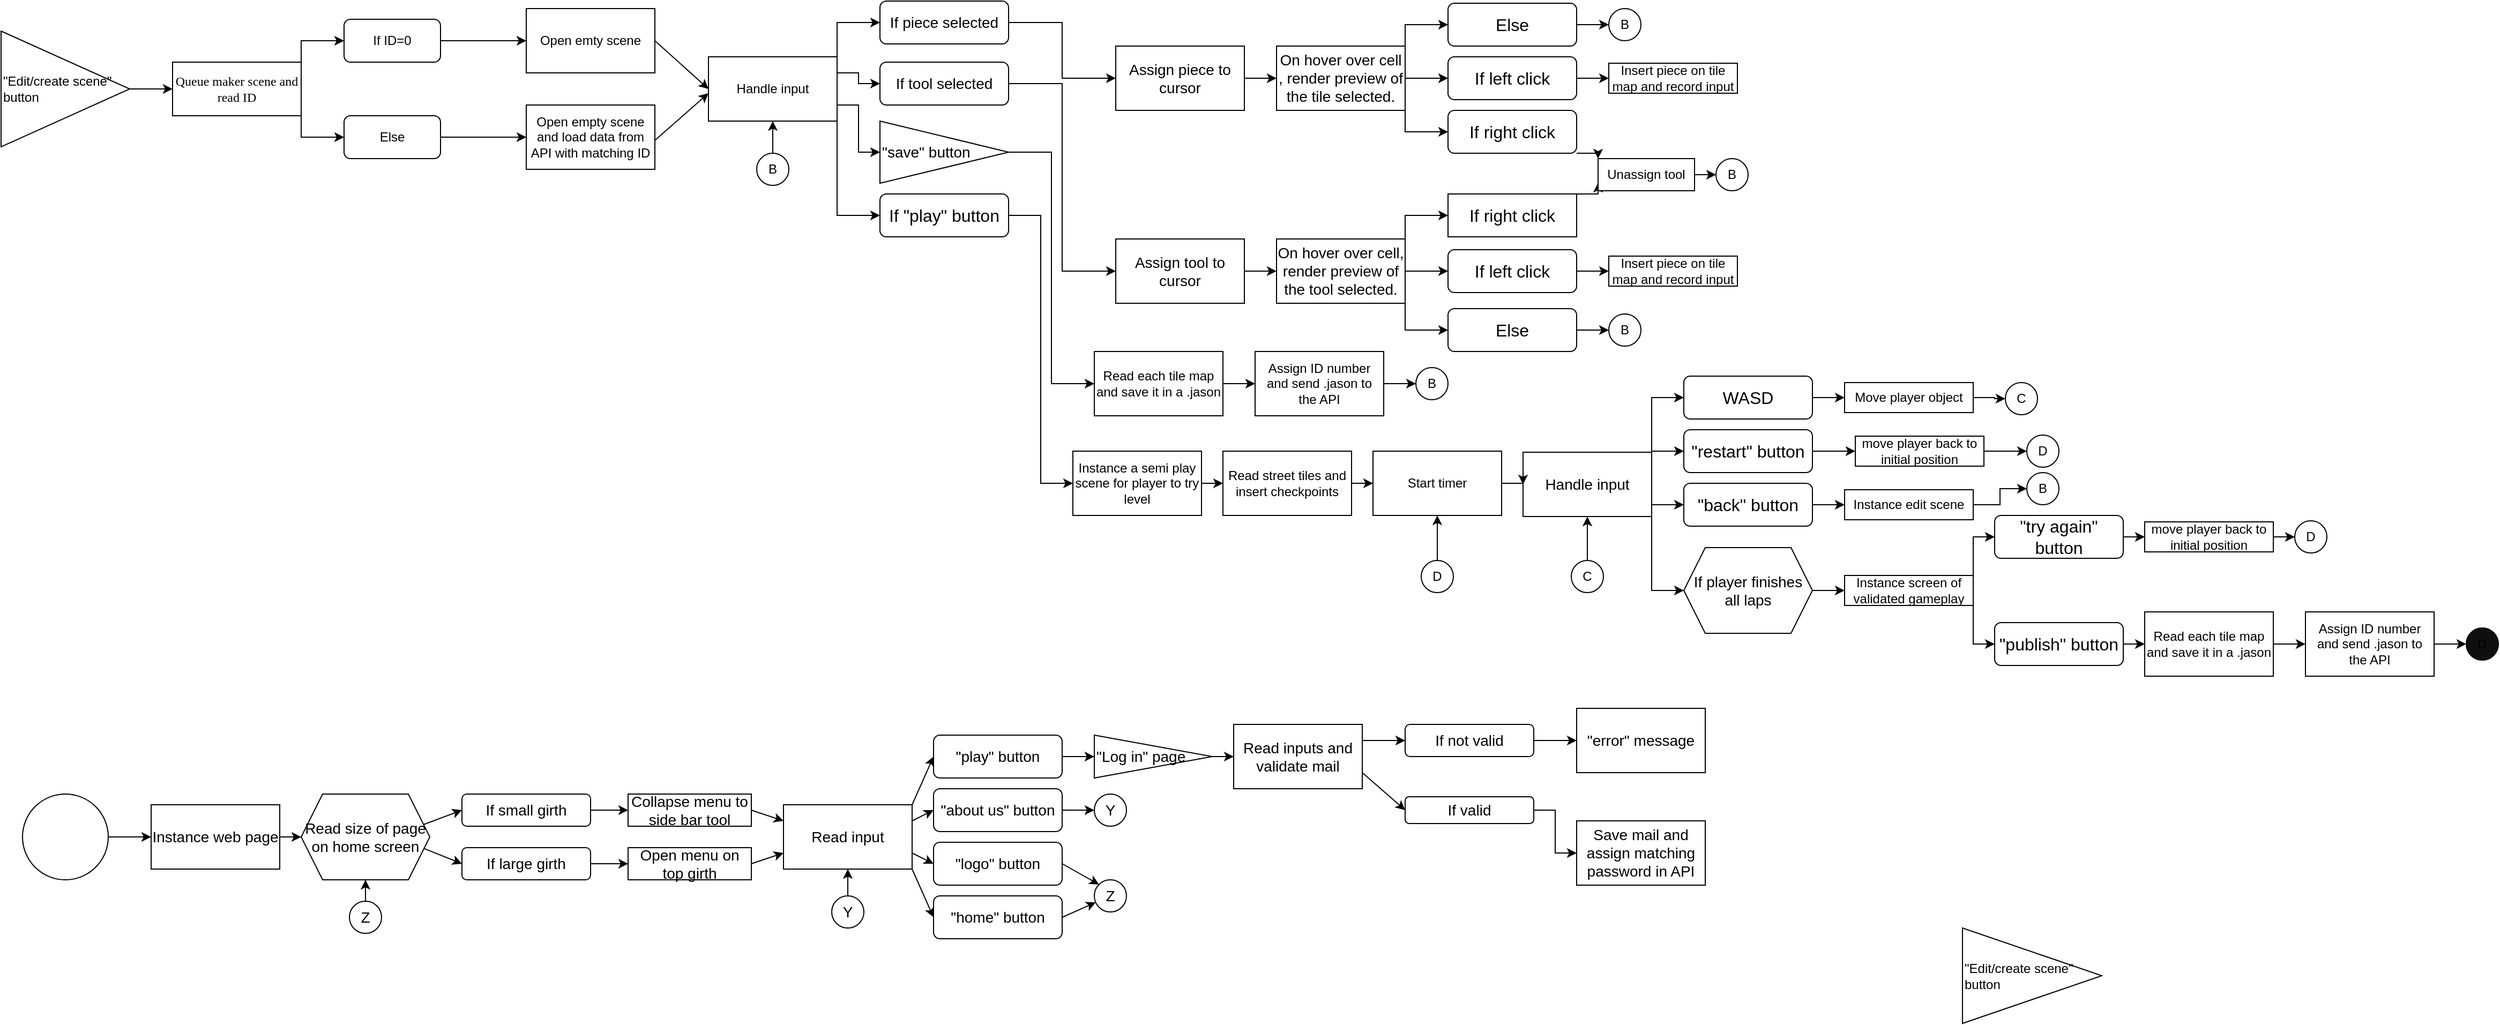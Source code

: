 <mxfile version="20.0.1" type="google"><diagram name="Page-1" id="52a04d89-c75d-2922-d76d-85b35f80e030"><mxGraphModel grid="1" page="1" gridSize="10" guides="1" tooltips="1" connect="1" arrows="1" fold="1" pageScale="4" pageWidth="1100" pageHeight="850" background="none" math="0" shadow="0"><root><mxCell id="0"/><mxCell id="1" parent="0"/><mxCell id="kdFo1VlDpbkCEOKlXvBi-34" style="edgeStyle=orthogonalEdgeStyle;rounded=0;orthogonalLoop=1;jettySize=auto;html=1;exitX=1;exitY=0;exitDx=0;exitDy=0;entryX=0;entryY=0.5;entryDx=0;entryDy=0;fontSize=14;" edge="1" parent="1" source="17472293e6e8944d-30" target="kdFo1VlDpbkCEOKlXvBi-4"><mxGeometry relative="1" as="geometry"/></mxCell><mxCell id="kdFo1VlDpbkCEOKlXvBi-35" style="edgeStyle=orthogonalEdgeStyle;rounded=0;orthogonalLoop=1;jettySize=auto;html=1;exitX=1;exitY=1;exitDx=0;exitDy=0;entryX=0;entryY=0.5;entryDx=0;entryDy=0;fontSize=14;" edge="1" parent="1" source="17472293e6e8944d-30" target="kdFo1VlDpbkCEOKlXvBi-5"><mxGeometry relative="1" as="geometry"/></mxCell><mxCell id="17472293e6e8944d-30" value="Queue maker scene and read ID" style="whiteSpace=wrap;html=1;rounded=0;shadow=0;comic=0;labelBackgroundColor=none;strokeWidth=1;fontFamily=Verdana;fontSize=12;align=center;" vertex="1" parent="1"><mxGeometry x="170" y="57" width="120" height="50" as="geometry"/></mxCell><mxCell id="kdFo1VlDpbkCEOKlXvBi-2" value="" style="edgeStyle=orthogonalEdgeStyle;rounded=0;orthogonalLoop=1;jettySize=auto;html=1;" edge="1" parent="1" source="kdFo1VlDpbkCEOKlXvBi-1" target="17472293e6e8944d-30"><mxGeometry relative="1" as="geometry"/></mxCell><mxCell id="kdFo1VlDpbkCEOKlXvBi-1" value="&quot;Edit/create scene&quot;&lt;br&gt;button" style="triangle;whiteSpace=wrap;html=1;align=left;" vertex="1" parent="1"><mxGeometry x="10" y="28" width="120" height="108" as="geometry"/></mxCell><mxCell id="kdFo1VlDpbkCEOKlXvBi-8" value="" style="edgeStyle=orthogonalEdgeStyle;rounded=0;orthogonalLoop=1;jettySize=auto;html=1;" edge="1" parent="1" source="kdFo1VlDpbkCEOKlXvBi-4" target="kdFo1VlDpbkCEOKlXvBi-6"><mxGeometry relative="1" as="geometry"/></mxCell><mxCell id="kdFo1VlDpbkCEOKlXvBi-4" value="If ID=0" style="rounded=1;whiteSpace=wrap;html=1;" vertex="1" parent="1"><mxGeometry x="330" y="17" width="90" height="40" as="geometry"/></mxCell><mxCell id="kdFo1VlDpbkCEOKlXvBi-9" value="" style="edgeStyle=orthogonalEdgeStyle;rounded=0;orthogonalLoop=1;jettySize=auto;html=1;" edge="1" parent="1" source="kdFo1VlDpbkCEOKlXvBi-5" target="kdFo1VlDpbkCEOKlXvBi-7"><mxGeometry relative="1" as="geometry"/></mxCell><mxCell id="kdFo1VlDpbkCEOKlXvBi-5" value="Else" style="rounded=1;whiteSpace=wrap;html=1;" vertex="1" parent="1"><mxGeometry x="330" y="107" width="90" height="40" as="geometry"/></mxCell><mxCell id="kdFo1VlDpbkCEOKlXvBi-6" value="Open emty scene" style="rounded=0;whiteSpace=wrap;html=1;" vertex="1" parent="1"><mxGeometry x="500" y="7" width="120" height="60" as="geometry"/></mxCell><mxCell id="kdFo1VlDpbkCEOKlXvBi-7" value="Open empty scene and load data from API with matching ID" style="rounded=0;whiteSpace=wrap;html=1;" vertex="1" parent="1"><mxGeometry x="500" y="97" width="120" height="60" as="geometry"/></mxCell><mxCell id="kdFo1VlDpbkCEOKlXvBi-19" style="edgeStyle=orthogonalEdgeStyle;rounded=0;orthogonalLoop=1;jettySize=auto;html=1;exitX=1;exitY=0;exitDx=0;exitDy=0;entryX=0;entryY=0.5;entryDx=0;entryDy=0;fontSize=14;" edge="1" parent="1" source="kdFo1VlDpbkCEOKlXvBi-10" target="kdFo1VlDpbkCEOKlXvBi-13"><mxGeometry relative="1" as="geometry"/></mxCell><mxCell id="kdFo1VlDpbkCEOKlXvBi-20" style="edgeStyle=orthogonalEdgeStyle;rounded=0;orthogonalLoop=1;jettySize=auto;html=1;exitX=1;exitY=0.25;exitDx=0;exitDy=0;entryX=0;entryY=0.5;entryDx=0;entryDy=0;fontSize=14;" edge="1" parent="1" source="kdFo1VlDpbkCEOKlXvBi-10" target="kdFo1VlDpbkCEOKlXvBi-14"><mxGeometry relative="1" as="geometry"/></mxCell><mxCell id="kdFo1VlDpbkCEOKlXvBi-21" style="edgeStyle=orthogonalEdgeStyle;rounded=0;orthogonalLoop=1;jettySize=auto;html=1;exitX=1;exitY=1;exitDx=0;exitDy=0;entryX=0;entryY=0.5;entryDx=0;entryDy=0;fontSize=14;" edge="1" parent="1" source="kdFo1VlDpbkCEOKlXvBi-10" target="kdFo1VlDpbkCEOKlXvBi-16"><mxGeometry relative="1" as="geometry"/></mxCell><mxCell id="YXP8qSoZxjC0Ky-sKy4H-79" style="edgeStyle=orthogonalEdgeStyle;rounded=0;orthogonalLoop=1;jettySize=auto;html=1;exitX=1;exitY=0.75;exitDx=0;exitDy=0;entryX=0;entryY=0.5;entryDx=0;entryDy=0;fontSize=14;" edge="1" parent="1" source="kdFo1VlDpbkCEOKlXvBi-10" target="YXP8qSoZxjC0Ky-sKy4H-78"><mxGeometry relative="1" as="geometry"/></mxCell><mxCell id="kdFo1VlDpbkCEOKlXvBi-10" value="Handle input" style="rounded=0;whiteSpace=wrap;html=1;" vertex="1" parent="1"><mxGeometry x="670" y="52" width="120" height="60" as="geometry"/></mxCell><mxCell id="kdFo1VlDpbkCEOKlXvBi-11" value="" style="endArrow=classic;html=1;rounded=0;" edge="1" parent="1"><mxGeometry width="50" height="50" relative="1" as="geometry"><mxPoint x="620" y="130" as="sourcePoint"/><mxPoint x="670" y="86" as="targetPoint"/><Array as="points"/></mxGeometry></mxCell><mxCell id="kdFo1VlDpbkCEOKlXvBi-12" value="" style="endArrow=classic;html=1;rounded=0;entryX=0;entryY=0.5;entryDx=0;entryDy=0;exitX=1;exitY=0.5;exitDx=0;exitDy=0;" edge="1" parent="1" source="kdFo1VlDpbkCEOKlXvBi-6" target="kdFo1VlDpbkCEOKlXvBi-10"><mxGeometry width="50" height="50" relative="1" as="geometry"><mxPoint x="660" y="190" as="sourcePoint"/><mxPoint x="720" y="230" as="targetPoint"/><Array as="points"/></mxGeometry></mxCell><mxCell id="kdFo1VlDpbkCEOKlXvBi-33" style="edgeStyle=orthogonalEdgeStyle;rounded=0;orthogonalLoop=1;jettySize=auto;html=1;exitX=1;exitY=0.5;exitDx=0;exitDy=0;entryX=0;entryY=0.5;entryDx=0;entryDy=0;fontSize=14;" edge="1" parent="1" source="kdFo1VlDpbkCEOKlXvBi-13" target="kdFo1VlDpbkCEOKlXvBi-23"><mxGeometry relative="1" as="geometry"/></mxCell><mxCell id="kdFo1VlDpbkCEOKlXvBi-13" value="&lt;font style=&quot;font-size: 14px;&quot;&gt;If piece selected&lt;/font&gt;" style="rounded=1;whiteSpace=wrap;html=1;" vertex="1" parent="1"><mxGeometry x="830" width="120" height="40" as="geometry"/></mxCell><mxCell id="kdFo1VlDpbkCEOKlXvBi-49" style="edgeStyle=orthogonalEdgeStyle;rounded=0;orthogonalLoop=1;jettySize=auto;html=1;exitX=1;exitY=0.5;exitDx=0;exitDy=0;entryX=0;entryY=0.5;entryDx=0;entryDy=0;fontSize=14;" edge="1" parent="1" source="kdFo1VlDpbkCEOKlXvBi-14" target="kdFo1VlDpbkCEOKlXvBi-40"><mxGeometry relative="1" as="geometry"/></mxCell><mxCell id="kdFo1VlDpbkCEOKlXvBi-14" value="&lt;font style=&quot;font-size: 14px;&quot;&gt;If tool selected&lt;/font&gt;" style="rounded=1;whiteSpace=wrap;html=1;" vertex="1" parent="1"><mxGeometry x="830" y="57" width="120" height="40" as="geometry"/></mxCell><mxCell id="YXP8qSoZxjC0Ky-sKy4H-23" style="edgeStyle=orthogonalEdgeStyle;rounded=0;orthogonalLoop=1;jettySize=auto;html=1;exitX=1;exitY=0.5;exitDx=0;exitDy=0;entryX=0;entryY=0.5;entryDx=0;entryDy=0;" edge="1" parent="1" source="YXP8qSoZxjC0Ky-sKy4H-78" target="YXP8qSoZxjC0Ky-sKy4H-18"><mxGeometry relative="1" as="geometry"><mxPoint x="950" y="137" as="sourcePoint"/></mxGeometry></mxCell><mxCell id="YXP8qSoZxjC0Ky-sKy4H-26" style="edgeStyle=orthogonalEdgeStyle;rounded=0;orthogonalLoop=1;jettySize=auto;html=1;exitX=1;exitY=0.5;exitDx=0;exitDy=0;entryX=0;entryY=0.5;entryDx=0;entryDy=0;" edge="1" parent="1" source="kdFo1VlDpbkCEOKlXvBi-16" target="YXP8qSoZxjC0Ky-sKy4H-24"><mxGeometry relative="1" as="geometry"/></mxCell><mxCell id="kdFo1VlDpbkCEOKlXvBi-16" value="&lt;font size=&quot;3&quot;&gt;If &quot;play&quot; button&lt;/font&gt;" style="rounded=1;whiteSpace=wrap;html=1;" vertex="1" parent="1"><mxGeometry x="830" y="180" width="120" height="40" as="geometry"/></mxCell><mxCell id="kdFo1VlDpbkCEOKlXvBi-25" value="" style="edgeStyle=orthogonalEdgeStyle;rounded=0;orthogonalLoop=1;jettySize=auto;html=1;fontSize=14;" edge="1" parent="1" source="kdFo1VlDpbkCEOKlXvBi-23" target="kdFo1VlDpbkCEOKlXvBi-24"><mxGeometry relative="1" as="geometry"/></mxCell><mxCell id="kdFo1VlDpbkCEOKlXvBi-23" value="Assign piece to cursor" style="rounded=0;whiteSpace=wrap;html=1;fontSize=14;" vertex="1" parent="1"><mxGeometry x="1050" y="42" width="120" height="60" as="geometry"/></mxCell><mxCell id="kdFo1VlDpbkCEOKlXvBi-39" style="edgeStyle=orthogonalEdgeStyle;rounded=0;orthogonalLoop=1;jettySize=auto;html=1;exitX=1;exitY=0.5;exitDx=0;exitDy=0;entryX=0;entryY=0.5;entryDx=0;entryDy=0;fontSize=14;" edge="1" parent="1" source="kdFo1VlDpbkCEOKlXvBi-24" target="kdFo1VlDpbkCEOKlXvBi-27"><mxGeometry relative="1" as="geometry"/></mxCell><mxCell id="YXP8qSoZxjC0Ky-sKy4H-1" style="edgeStyle=orthogonalEdgeStyle;rounded=0;orthogonalLoop=1;jettySize=auto;html=1;exitX=1;exitY=1;exitDx=0;exitDy=0;entryX=0;entryY=0.5;entryDx=0;entryDy=0;" edge="1" parent="1" source="kdFo1VlDpbkCEOKlXvBi-24" target="kdFo1VlDpbkCEOKlXvBi-28"><mxGeometry relative="1" as="geometry"/></mxCell><mxCell id="YXP8qSoZxjC0Ky-sKy4H-2" style="edgeStyle=orthogonalEdgeStyle;rounded=0;orthogonalLoop=1;jettySize=auto;html=1;exitX=1;exitY=0;exitDx=0;exitDy=0;entryX=0;entryY=0.5;entryDx=0;entryDy=0;" edge="1" parent="1" source="kdFo1VlDpbkCEOKlXvBi-24" target="kdFo1VlDpbkCEOKlXvBi-32"><mxGeometry relative="1" as="geometry"/></mxCell><mxCell id="kdFo1VlDpbkCEOKlXvBi-24" value="On hover over cell , render preview of the tile selected." style="whiteSpace=wrap;html=1;fontSize=14;rounded=0;" vertex="1" parent="1"><mxGeometry x="1200" y="42" width="120" height="60" as="geometry"/></mxCell><mxCell id="YXP8qSoZxjC0Ky-sKy4H-13" style="edgeStyle=orthogonalEdgeStyle;rounded=0;orthogonalLoop=1;jettySize=auto;html=1;exitX=1;exitY=0.5;exitDx=0;exitDy=0;entryX=0;entryY=0.5;entryDx=0;entryDy=0;" edge="1" parent="1" source="kdFo1VlDpbkCEOKlXvBi-27" target="YXP8qSoZxjC0Ky-sKy4H-10"><mxGeometry relative="1" as="geometry"/></mxCell><mxCell id="kdFo1VlDpbkCEOKlXvBi-27" value="&lt;font size=&quot;3&quot;&gt;If left click&lt;/font&gt;" style="rounded=1;whiteSpace=wrap;html=1;" vertex="1" parent="1"><mxGeometry x="1360" y="52" width="120" height="40" as="geometry"/></mxCell><mxCell id="YXP8qSoZxjC0Ky-sKy4H-4" style="edgeStyle=orthogonalEdgeStyle;rounded=0;orthogonalLoop=1;jettySize=auto;html=1;exitX=1;exitY=1;exitDx=0;exitDy=0;entryX=0;entryY=0;entryDx=0;entryDy=0;" edge="1" parent="1" source="kdFo1VlDpbkCEOKlXvBi-28" target="YXP8qSoZxjC0Ky-sKy4H-3"><mxGeometry relative="1" as="geometry"/></mxCell><mxCell id="kdFo1VlDpbkCEOKlXvBi-28" value="&lt;font size=&quot;3&quot;&gt;If right click&lt;/font&gt;" style="rounded=1;whiteSpace=wrap;html=1;" vertex="1" parent="1"><mxGeometry x="1360" y="102" width="120" height="40" as="geometry"/></mxCell><mxCell id="YXP8qSoZxjC0Ky-sKy4H-16" style="edgeStyle=orthogonalEdgeStyle;rounded=0;orthogonalLoop=1;jettySize=auto;html=1;exitX=1;exitY=0.5;exitDx=0;exitDy=0;entryX=0;entryY=0.5;entryDx=0;entryDy=0;" edge="1" parent="1" source="kdFo1VlDpbkCEOKlXvBi-32" target="YXP8qSoZxjC0Ky-sKy4H-14"><mxGeometry relative="1" as="geometry"/></mxCell><mxCell id="kdFo1VlDpbkCEOKlXvBi-32" value="&lt;font size=&quot;3&quot;&gt;Else&lt;/font&gt;" style="rounded=1;whiteSpace=wrap;html=1;" vertex="1" parent="1"><mxGeometry x="1360" y="2" width="120" height="40" as="geometry"/></mxCell><mxCell id="kdFo1VlDpbkCEOKlXvBi-42" value="" style="edgeStyle=orthogonalEdgeStyle;rounded=0;orthogonalLoop=1;jettySize=auto;html=1;fontSize=14;" edge="1" parent="1" source="kdFo1VlDpbkCEOKlXvBi-40" target="kdFo1VlDpbkCEOKlXvBi-41"><mxGeometry relative="1" as="geometry"/></mxCell><mxCell id="kdFo1VlDpbkCEOKlXvBi-40" value="Assign tool to cursor" style="rounded=0;whiteSpace=wrap;html=1;fontSize=14;" vertex="1" parent="1"><mxGeometry x="1050" y="222" width="120" height="60" as="geometry"/></mxCell><mxCell id="kdFo1VlDpbkCEOKlXvBi-46" style="edgeStyle=orthogonalEdgeStyle;rounded=0;orthogonalLoop=1;jettySize=auto;html=1;exitX=1;exitY=0;exitDx=0;exitDy=0;entryX=0;entryY=0.5;entryDx=0;entryDy=0;fontSize=14;" edge="1" parent="1" source="kdFo1VlDpbkCEOKlXvBi-41" target="kdFo1VlDpbkCEOKlXvBi-44"><mxGeometry relative="1" as="geometry"/></mxCell><mxCell id="kdFo1VlDpbkCEOKlXvBi-47" style="edgeStyle=orthogonalEdgeStyle;rounded=0;orthogonalLoop=1;jettySize=auto;html=1;exitX=1;exitY=0.5;exitDx=0;exitDy=0;entryX=0;entryY=0.5;entryDx=0;entryDy=0;fontSize=14;" edge="1" parent="1" source="kdFo1VlDpbkCEOKlXvBi-41" target="kdFo1VlDpbkCEOKlXvBi-43"><mxGeometry relative="1" as="geometry"/></mxCell><mxCell id="kdFo1VlDpbkCEOKlXvBi-48" style="edgeStyle=orthogonalEdgeStyle;rounded=0;orthogonalLoop=1;jettySize=auto;html=1;exitX=1;exitY=1;exitDx=0;exitDy=0;entryX=0;entryY=0.5;entryDx=0;entryDy=0;fontSize=14;" edge="1" parent="1" source="kdFo1VlDpbkCEOKlXvBi-41" target="kdFo1VlDpbkCEOKlXvBi-45"><mxGeometry relative="1" as="geometry"/></mxCell><mxCell id="kdFo1VlDpbkCEOKlXvBi-41" value="&lt;div style=&quot;&quot;&gt;&lt;span style=&quot;background-color: initial;&quot;&gt;On hover over cell, render preview of the tool selected.&lt;/span&gt;&lt;/div&gt;" style="whiteSpace=wrap;html=1;fontSize=14;rounded=0;align=center;" vertex="1" parent="1"><mxGeometry x="1200" y="222" width="120" height="60" as="geometry"/></mxCell><mxCell id="YXP8qSoZxjC0Ky-sKy4H-12" style="edgeStyle=orthogonalEdgeStyle;rounded=0;orthogonalLoop=1;jettySize=auto;html=1;exitX=1;exitY=0.5;exitDx=0;exitDy=0;entryX=0;entryY=0.5;entryDx=0;entryDy=0;" edge="1" parent="1" source="kdFo1VlDpbkCEOKlXvBi-43" target="YXP8qSoZxjC0Ky-sKy4H-11"><mxGeometry relative="1" as="geometry"/></mxCell><mxCell id="kdFo1VlDpbkCEOKlXvBi-43" value="&lt;font size=&quot;3&quot;&gt;If left click&lt;/font&gt;" style="rounded=1;whiteSpace=wrap;html=1;" vertex="1" parent="1"><mxGeometry x="1360" y="232" width="120" height="40" as="geometry"/></mxCell><mxCell id="YXP8qSoZxjC0Ky-sKy4H-5" style="edgeStyle=orthogonalEdgeStyle;rounded=0;orthogonalLoop=1;jettySize=auto;html=1;exitX=1;exitY=0;exitDx=0;exitDy=0;entryX=0;entryY=0.75;entryDx=0;entryDy=0;" edge="1" parent="1" source="kdFo1VlDpbkCEOKlXvBi-44" target="YXP8qSoZxjC0Ky-sKy4H-3"><mxGeometry relative="1" as="geometry"/></mxCell><mxCell id="kdFo1VlDpbkCEOKlXvBi-44" value="&lt;font size=&quot;3&quot;&gt;If right click&lt;/font&gt;" style="rounded=1;whiteSpace=wrap;html=1;arcSize=0;" vertex="1" parent="1"><mxGeometry x="1360" y="180" width="120" height="40" as="geometry"/></mxCell><mxCell id="YXP8qSoZxjC0Ky-sKy4H-17" style="edgeStyle=orthogonalEdgeStyle;rounded=0;orthogonalLoop=1;jettySize=auto;html=1;exitX=1;exitY=0.5;exitDx=0;exitDy=0;entryX=0;entryY=0.5;entryDx=0;entryDy=0;" edge="1" parent="1" source="kdFo1VlDpbkCEOKlXvBi-45" target="YXP8qSoZxjC0Ky-sKy4H-15"><mxGeometry relative="1" as="geometry"/></mxCell><mxCell id="kdFo1VlDpbkCEOKlXvBi-45" value="&lt;font size=&quot;3&quot;&gt;Else&lt;/font&gt;" style="rounded=1;whiteSpace=wrap;html=1;" vertex="1" parent="1"><mxGeometry x="1360" y="287" width="120" height="40" as="geometry"/></mxCell><mxCell id="YXP8qSoZxjC0Ky-sKy4H-9" style="edgeStyle=orthogonalEdgeStyle;rounded=0;orthogonalLoop=1;jettySize=auto;html=1;exitX=1;exitY=0.5;exitDx=0;exitDy=0;entryX=0;entryY=0.5;entryDx=0;entryDy=0;" edge="1" parent="1" source="YXP8qSoZxjC0Ky-sKy4H-3" target="YXP8qSoZxjC0Ky-sKy4H-8"><mxGeometry relative="1" as="geometry"/></mxCell><mxCell id="YXP8qSoZxjC0Ky-sKy4H-3" value="Unassign tool" style="rounded=0;whiteSpace=wrap;html=1;" vertex="1" parent="1"><mxGeometry x="1500" y="147" width="90" height="30" as="geometry"/></mxCell><mxCell id="YXP8qSoZxjC0Ky-sKy4H-7" style="edgeStyle=orthogonalEdgeStyle;rounded=0;orthogonalLoop=1;jettySize=auto;html=1;exitX=0.5;exitY=0;exitDx=0;exitDy=0;entryX=0.5;entryY=1;entryDx=0;entryDy=0;" edge="1" parent="1" source="YXP8qSoZxjC0Ky-sKy4H-6" target="kdFo1VlDpbkCEOKlXvBi-10"><mxGeometry relative="1" as="geometry"/></mxCell><mxCell id="YXP8qSoZxjC0Ky-sKy4H-6" value="B" style="ellipse;whiteSpace=wrap;html=1;aspect=fixed;" vertex="1" parent="1"><mxGeometry x="715" y="142" width="30" height="30" as="geometry"/></mxCell><mxCell id="YXP8qSoZxjC0Ky-sKy4H-8" value="B" style="ellipse;whiteSpace=wrap;html=1;aspect=fixed;" vertex="1" parent="1"><mxGeometry x="1610" y="147" width="30" height="30" as="geometry"/></mxCell><mxCell id="YXP8qSoZxjC0Ky-sKy4H-10" value="Insert piece on tile map and record input" style="rounded=0;whiteSpace=wrap;html=1;" vertex="1" parent="1"><mxGeometry x="1510" y="58" width="120" height="28" as="geometry"/></mxCell><mxCell id="YXP8qSoZxjC0Ky-sKy4H-11" value="Insert piece on tile map and record input" style="rounded=0;whiteSpace=wrap;html=1;" vertex="1" parent="1"><mxGeometry x="1510" y="238" width="120" height="28" as="geometry"/></mxCell><mxCell id="YXP8qSoZxjC0Ky-sKy4H-14" value="B" style="ellipse;whiteSpace=wrap;html=1;aspect=fixed;" vertex="1" parent="1"><mxGeometry x="1510" y="7" width="30" height="30" as="geometry"/></mxCell><mxCell id="YXP8qSoZxjC0Ky-sKy4H-15" value="B" style="ellipse;whiteSpace=wrap;html=1;aspect=fixed;" vertex="1" parent="1"><mxGeometry x="1510" y="292" width="30" height="30" as="geometry"/></mxCell><mxCell id="YXP8qSoZxjC0Ky-sKy4H-20" value="" style="edgeStyle=orthogonalEdgeStyle;rounded=0;orthogonalLoop=1;jettySize=auto;html=1;" edge="1" parent="1" source="YXP8qSoZxjC0Ky-sKy4H-18" target="YXP8qSoZxjC0Ky-sKy4H-19"><mxGeometry relative="1" as="geometry"/></mxCell><mxCell id="YXP8qSoZxjC0Ky-sKy4H-18" value="Read each tile map and save it in a .jason" style="rounded=0;whiteSpace=wrap;html=1;" vertex="1" parent="1"><mxGeometry x="1030" y="327" width="120" height="60" as="geometry"/></mxCell><mxCell id="YXP8qSoZxjC0Ky-sKy4H-22" value="" style="edgeStyle=orthogonalEdgeStyle;rounded=0;orthogonalLoop=1;jettySize=auto;html=1;" edge="1" parent="1" source="YXP8qSoZxjC0Ky-sKy4H-19" target="YXP8qSoZxjC0Ky-sKy4H-21"><mxGeometry relative="1" as="geometry"/></mxCell><mxCell id="YXP8qSoZxjC0Ky-sKy4H-19" value="Assign ID number and send .jason to the API" style="whiteSpace=wrap;html=1;rounded=0;" vertex="1" parent="1"><mxGeometry x="1180" y="327" width="120" height="60" as="geometry"/></mxCell><mxCell id="YXP8qSoZxjC0Ky-sKy4H-21" value="B" style="ellipse;whiteSpace=wrap;html=1;aspect=fixed;" vertex="1" parent="1"><mxGeometry x="1330" y="342" width="30" height="30" as="geometry"/></mxCell><mxCell id="YXP8qSoZxjC0Ky-sKy4H-46" value="" style="edgeStyle=orthogonalEdgeStyle;rounded=0;orthogonalLoop=1;jettySize=auto;html=1;fontSize=14;" edge="1" parent="1" source="YXP8qSoZxjC0Ky-sKy4H-24" target="YXP8qSoZxjC0Ky-sKy4H-45"><mxGeometry relative="1" as="geometry"/></mxCell><mxCell id="YXP8qSoZxjC0Ky-sKy4H-24" value="Instance a semi play scene for player to try level" style="rounded=0;whiteSpace=wrap;html=1;" vertex="1" parent="1"><mxGeometry x="1010" y="420" width="120" height="60" as="geometry"/></mxCell><mxCell id="YXP8qSoZxjC0Ky-sKy4H-55" style="edgeStyle=orthogonalEdgeStyle;rounded=0;orthogonalLoop=1;jettySize=auto;html=1;exitX=1;exitY=1;exitDx=0;exitDy=0;entryX=0;entryY=0.5;entryDx=0;entryDy=0;fontSize=14;" edge="1" parent="1" source="YXP8qSoZxjC0Ky-sKy4H-27" target="YXP8qSoZxjC0Ky-sKy4H-54"><mxGeometry relative="1" as="geometry"/></mxCell><mxCell id="YXP8qSoZxjC0Ky-sKy4H-57" style="edgeStyle=orthogonalEdgeStyle;rounded=0;orthogonalLoop=1;jettySize=auto;html=1;exitX=1;exitY=0.75;exitDx=0;exitDy=0;entryX=0;entryY=0.5;entryDx=0;entryDy=0;fontSize=14;" edge="1" parent="1" source="YXP8qSoZxjC0Ky-sKy4H-27" target="YXP8qSoZxjC0Ky-sKy4H-32"><mxGeometry relative="1" as="geometry"><Array as="points"><mxPoint x="1550" y="470"/></Array></mxGeometry></mxCell><mxCell id="YXP8qSoZxjC0Ky-sKy4H-58" style="edgeStyle=orthogonalEdgeStyle;rounded=0;orthogonalLoop=1;jettySize=auto;html=1;exitX=1;exitY=0;exitDx=0;exitDy=0;entryX=0;entryY=0.5;entryDx=0;entryDy=0;fontSize=14;" edge="1" parent="1" source="YXP8qSoZxjC0Ky-sKy4H-27" target="YXP8qSoZxjC0Ky-sKy4H-30"><mxGeometry relative="1" as="geometry"/></mxCell><mxCell id="YXP8qSoZxjC0Ky-sKy4H-59" style="edgeStyle=orthogonalEdgeStyle;rounded=0;orthogonalLoop=1;jettySize=auto;html=1;exitX=1;exitY=0.25;exitDx=0;exitDy=0;entryX=0;entryY=0.5;entryDx=0;entryDy=0;fontSize=14;" edge="1" parent="1" source="YXP8qSoZxjC0Ky-sKy4H-27" target="YXP8qSoZxjC0Ky-sKy4H-31"><mxGeometry relative="1" as="geometry"><Array as="points"><mxPoint x="1550" y="420"/></Array></mxGeometry></mxCell><mxCell id="YXP8qSoZxjC0Ky-sKy4H-27" value="&lt;font style=&quot;font-size: 14px;&quot;&gt;Handle input&lt;/font&gt;" style="whiteSpace=wrap;html=1;rounded=0;" vertex="1" parent="1"><mxGeometry x="1430" y="421" width="120" height="60" as="geometry"/></mxCell><mxCell id="YXP8qSoZxjC0Ky-sKy4H-41" value="" style="edgeStyle=orthogonalEdgeStyle;rounded=0;orthogonalLoop=1;jettySize=auto;html=1;fontSize=14;" edge="1" parent="1" source="YXP8qSoZxjC0Ky-sKy4H-30" target="YXP8qSoZxjC0Ky-sKy4H-35"><mxGeometry relative="1" as="geometry"/></mxCell><mxCell id="YXP8qSoZxjC0Ky-sKy4H-30" value="&lt;font size=&quot;3&quot;&gt;WASD&lt;/font&gt;" style="rounded=1;whiteSpace=wrap;html=1;" vertex="1" parent="1"><mxGeometry x="1580" y="350" width="120" height="40" as="geometry"/></mxCell><mxCell id="YXP8qSoZxjC0Ky-sKy4H-82" style="edgeStyle=orthogonalEdgeStyle;rounded=0;orthogonalLoop=1;jettySize=auto;html=1;exitX=1;exitY=0.5;exitDx=0;exitDy=0;entryX=0;entryY=0.5;entryDx=0;entryDy=0;fontSize=14;" edge="1" parent="1" source="YXP8qSoZxjC0Ky-sKy4H-31" target="YXP8qSoZxjC0Ky-sKy4H-80"><mxGeometry relative="1" as="geometry"/></mxCell><mxCell id="YXP8qSoZxjC0Ky-sKy4H-31" value="&lt;font size=&quot;3&quot;&gt;&quot;restart&quot; button&lt;/font&gt;" style="rounded=1;whiteSpace=wrap;html=1;" vertex="1" parent="1"><mxGeometry x="1580" y="400" width="120" height="40" as="geometry"/></mxCell><mxCell id="YXP8qSoZxjC0Ky-sKy4H-92" value="" style="edgeStyle=orthogonalEdgeStyle;rounded=0;orthogonalLoop=1;jettySize=auto;html=1;fontSize=14;" edge="1" parent="1" source="YXP8qSoZxjC0Ky-sKy4H-32" target="YXP8qSoZxjC0Ky-sKy4H-91"><mxGeometry relative="1" as="geometry"/></mxCell><mxCell id="YXP8qSoZxjC0Ky-sKy4H-32" value="&lt;font size=&quot;3&quot;&gt;&quot;back&quot; button&lt;/font&gt;" style="rounded=1;whiteSpace=wrap;html=1;" vertex="1" parent="1"><mxGeometry x="1580" y="450" width="120" height="40" as="geometry"/></mxCell><mxCell id="YXP8qSoZxjC0Ky-sKy4H-40" value="" style="edgeStyle=orthogonalEdgeStyle;rounded=0;orthogonalLoop=1;jettySize=auto;html=1;fontSize=14;" edge="1" parent="1" source="YXP8qSoZxjC0Ky-sKy4H-35" target="YXP8qSoZxjC0Ky-sKy4H-37"><mxGeometry relative="1" as="geometry"/></mxCell><mxCell id="YXP8qSoZxjC0Ky-sKy4H-35" value="Move player object" style="rounded=0;whiteSpace=wrap;html=1;" vertex="1" parent="1"><mxGeometry x="1730" y="356" width="120" height="28" as="geometry"/></mxCell><mxCell id="YXP8qSoZxjC0Ky-sKy4H-38" style="edgeStyle=orthogonalEdgeStyle;rounded=0;orthogonalLoop=1;jettySize=auto;html=1;exitX=0.5;exitY=0;exitDx=0;exitDy=0;entryX=0.5;entryY=1;entryDx=0;entryDy=0;fontSize=14;" edge="1" parent="1" source="YXP8qSoZxjC0Ky-sKy4H-36" target="YXP8qSoZxjC0Ky-sKy4H-27"><mxGeometry relative="1" as="geometry"/></mxCell><mxCell id="YXP8qSoZxjC0Ky-sKy4H-36" value="C" style="ellipse;whiteSpace=wrap;html=1;aspect=fixed;" vertex="1" parent="1"><mxGeometry x="1475" y="522" width="30" height="30" as="geometry"/></mxCell><mxCell id="YXP8qSoZxjC0Ky-sKy4H-37" value="C" style="ellipse;whiteSpace=wrap;html=1;aspect=fixed;" vertex="1" parent="1"><mxGeometry x="1880" y="356" width="30" height="30" as="geometry"/></mxCell><mxCell id="YXP8qSoZxjC0Ky-sKy4H-43" value="B" style="ellipse;whiteSpace=wrap;html=1;aspect=fixed;" vertex="1" parent="1"><mxGeometry x="1900" y="440" width="30" height="30" as="geometry"/></mxCell><mxCell id="YXP8qSoZxjC0Ky-sKy4H-44" value="D" style="ellipse;whiteSpace=wrap;html=1;aspect=fixed;" vertex="1" parent="1"><mxGeometry x="1900" y="405" width="30" height="30" as="geometry"/></mxCell><mxCell id="YXP8qSoZxjC0Ky-sKy4H-48" value="" style="edgeStyle=orthogonalEdgeStyle;rounded=0;orthogonalLoop=1;jettySize=auto;html=1;fontSize=14;" edge="1" parent="1" source="YXP8qSoZxjC0Ky-sKy4H-45" target="YXP8qSoZxjC0Ky-sKy4H-47"><mxGeometry relative="1" as="geometry"/></mxCell><mxCell id="YXP8qSoZxjC0Ky-sKy4H-45" value="Read street tiles and insert checkpoints" style="whiteSpace=wrap;html=1;rounded=0;" vertex="1" parent="1"><mxGeometry x="1150" y="420" width="120" height="60" as="geometry"/></mxCell><mxCell id="YXP8qSoZxjC0Ky-sKy4H-52" value="" style="edgeStyle=orthogonalEdgeStyle;rounded=0;orthogonalLoop=1;jettySize=auto;html=1;fontSize=14;" edge="1" parent="1" source="YXP8qSoZxjC0Ky-sKy4H-47" target="YXP8qSoZxjC0Ky-sKy4H-27"><mxGeometry relative="1" as="geometry"/></mxCell><mxCell id="YXP8qSoZxjC0Ky-sKy4H-47" value="Start timer" style="whiteSpace=wrap;html=1;rounded=0;" vertex="1" parent="1"><mxGeometry x="1290" y="420" width="120" height="60" as="geometry"/></mxCell><mxCell id="YXP8qSoZxjC0Ky-sKy4H-53" style="edgeStyle=orthogonalEdgeStyle;rounded=0;orthogonalLoop=1;jettySize=auto;html=1;exitX=0.5;exitY=0;exitDx=0;exitDy=0;entryX=0.5;entryY=1;entryDx=0;entryDy=0;fontSize=14;" edge="1" parent="1" source="YXP8qSoZxjC0Ky-sKy4H-51" target="YXP8qSoZxjC0Ky-sKy4H-47"><mxGeometry relative="1" as="geometry"/></mxCell><mxCell id="YXP8qSoZxjC0Ky-sKy4H-51" value="D" style="ellipse;whiteSpace=wrap;html=1;aspect=fixed;" vertex="1" parent="1"><mxGeometry x="1335" y="522" width="30" height="30" as="geometry"/></mxCell><mxCell id="YXP8qSoZxjC0Ky-sKy4H-64" value="" style="edgeStyle=orthogonalEdgeStyle;rounded=0;orthogonalLoop=1;jettySize=auto;html=1;fontSize=14;" edge="1" parent="1" source="YXP8qSoZxjC0Ky-sKy4H-54" target="YXP8qSoZxjC0Ky-sKy4H-60"><mxGeometry relative="1" as="geometry"/></mxCell><mxCell id="YXP8qSoZxjC0Ky-sKy4H-54" value="If player finishes all laps" style="shape=hexagon;perimeter=hexagonPerimeter2;whiteSpace=wrap;html=1;fixedSize=1;fontSize=14;" vertex="1" parent="1"><mxGeometry x="1580" y="510" width="120" height="80" as="geometry"/></mxCell><mxCell id="YXP8qSoZxjC0Ky-sKy4H-65" style="edgeStyle=orthogonalEdgeStyle;rounded=0;orthogonalLoop=1;jettySize=auto;html=1;exitX=1;exitY=0;exitDx=0;exitDy=0;entryX=0;entryY=0.5;entryDx=0;entryDy=0;fontSize=14;" edge="1" parent="1" source="YXP8qSoZxjC0Ky-sKy4H-60" target="YXP8qSoZxjC0Ky-sKy4H-63"><mxGeometry relative="1" as="geometry"/></mxCell><mxCell id="YXP8qSoZxjC0Ky-sKy4H-66" style="edgeStyle=orthogonalEdgeStyle;rounded=0;orthogonalLoop=1;jettySize=auto;html=1;exitX=1;exitY=1;exitDx=0;exitDy=0;entryX=0;entryY=0.5;entryDx=0;entryDy=0;fontSize=14;" edge="1" parent="1" source="YXP8qSoZxjC0Ky-sKy4H-60" target="YXP8qSoZxjC0Ky-sKy4H-62"><mxGeometry relative="1" as="geometry"/></mxCell><mxCell id="YXP8qSoZxjC0Ky-sKy4H-60" value="Instance screen of validated gameplay" style="rounded=0;whiteSpace=wrap;html=1;" vertex="1" parent="1"><mxGeometry x="1730" y="536" width="120" height="28" as="geometry"/></mxCell><mxCell id="YXP8qSoZxjC0Ky-sKy4H-74" style="edgeStyle=orthogonalEdgeStyle;rounded=0;orthogonalLoop=1;jettySize=auto;html=1;exitX=1;exitY=0.5;exitDx=0;exitDy=0;entryX=0;entryY=0.5;entryDx=0;entryDy=0;fontSize=14;" edge="1" parent="1" source="YXP8qSoZxjC0Ky-sKy4H-62" target="YXP8qSoZxjC0Ky-sKy4H-72"><mxGeometry relative="1" as="geometry"/></mxCell><mxCell id="YXP8qSoZxjC0Ky-sKy4H-62" value="&lt;font size=&quot;3&quot;&gt;&quot;publish&quot; button&lt;/font&gt;" style="rounded=1;whiteSpace=wrap;html=1;" vertex="1" parent="1"><mxGeometry x="1870" y="580" width="120" height="40" as="geometry"/></mxCell><mxCell id="YXP8qSoZxjC0Ky-sKy4H-69" value="" style="edgeStyle=orthogonalEdgeStyle;rounded=0;orthogonalLoop=1;jettySize=auto;html=1;fontSize=14;" edge="1" parent="1" source="YXP8qSoZxjC0Ky-sKy4H-63" target="YXP8qSoZxjC0Ky-sKy4H-68"><mxGeometry relative="1" as="geometry"/></mxCell><mxCell id="YXP8qSoZxjC0Ky-sKy4H-63" value="&lt;font size=&quot;3&quot;&gt;&quot;try again&quot; button&lt;/font&gt;" style="rounded=1;whiteSpace=wrap;html=1;" vertex="1" parent="1"><mxGeometry x="1870" y="480" width="120" height="40" as="geometry"/></mxCell><mxCell id="YXP8qSoZxjC0Ky-sKy4H-67" value="D" style="ellipse;whiteSpace=wrap;html=1;aspect=fixed;" vertex="1" parent="1"><mxGeometry x="2150" y="485" width="30" height="30" as="geometry"/></mxCell><mxCell id="YXP8qSoZxjC0Ky-sKy4H-70" value="" style="edgeStyle=orthogonalEdgeStyle;rounded=0;orthogonalLoop=1;jettySize=auto;html=1;fontSize=14;" edge="1" parent="1" source="YXP8qSoZxjC0Ky-sKy4H-68" target="YXP8qSoZxjC0Ky-sKy4H-67"><mxGeometry relative="1" as="geometry"/></mxCell><mxCell id="YXP8qSoZxjC0Ky-sKy4H-68" value="move player back to initial position" style="rounded=0;whiteSpace=wrap;html=1;" vertex="1" parent="1"><mxGeometry x="2010" y="486" width="120" height="28" as="geometry"/></mxCell><mxCell id="YXP8qSoZxjC0Ky-sKy4H-71" value="" style="edgeStyle=orthogonalEdgeStyle;rounded=0;orthogonalLoop=1;jettySize=auto;html=1;" edge="1" parent="1" source="YXP8qSoZxjC0Ky-sKy4H-72" target="YXP8qSoZxjC0Ky-sKy4H-73"><mxGeometry relative="1" as="geometry"/></mxCell><mxCell id="YXP8qSoZxjC0Ky-sKy4H-72" value="Read each tile map and save it in a .jason" style="rounded=0;whiteSpace=wrap;html=1;" vertex="1" parent="1"><mxGeometry x="2010" y="570" width="120" height="60" as="geometry"/></mxCell><mxCell id="YXP8qSoZxjC0Ky-sKy4H-77" style="edgeStyle=orthogonalEdgeStyle;rounded=0;orthogonalLoop=1;jettySize=auto;html=1;exitX=1;exitY=0.5;exitDx=0;exitDy=0;entryX=0;entryY=0.5;entryDx=0;entryDy=0;fontSize=14;" edge="1" parent="1" source="YXP8qSoZxjC0Ky-sKy4H-73" target="YXP8qSoZxjC0Ky-sKy4H-76"><mxGeometry relative="1" as="geometry"/></mxCell><mxCell id="YXP8qSoZxjC0Ky-sKy4H-73" value="Assign ID number and send .jason to the API" style="whiteSpace=wrap;html=1;rounded=0;" vertex="1" parent="1"><mxGeometry x="2160" y="570" width="120" height="60" as="geometry"/></mxCell><mxCell id="YXP8qSoZxjC0Ky-sKy4H-76" value="D" style="ellipse;whiteSpace=wrap;html=1;aspect=fixed;fillColor=#0F0F0F;" vertex="1" parent="1"><mxGeometry x="2310" y="585" width="30" height="30" as="geometry"/></mxCell><mxCell id="YXP8qSoZxjC0Ky-sKy4H-78" value="&quot;save&quot; button" style="triangle;whiteSpace=wrap;html=1;fontSize=14;fillColor=#FFFFFF;align=left;" vertex="1" parent="1"><mxGeometry x="830" y="112" width="120" height="58" as="geometry"/></mxCell><mxCell id="YXP8qSoZxjC0Ky-sKy4H-83" style="edgeStyle=orthogonalEdgeStyle;rounded=0;orthogonalLoop=1;jettySize=auto;html=1;exitX=1;exitY=0.5;exitDx=0;exitDy=0;entryX=0;entryY=0.5;entryDx=0;entryDy=0;fontSize=14;" edge="1" parent="1" source="YXP8qSoZxjC0Ky-sKy4H-80" target="YXP8qSoZxjC0Ky-sKy4H-44"><mxGeometry relative="1" as="geometry"/></mxCell><mxCell id="YXP8qSoZxjC0Ky-sKy4H-80" value="move player back to initial position" style="rounded=0;whiteSpace=wrap;html=1;" vertex="1" parent="1"><mxGeometry x="1740" y="406" width="120" height="28" as="geometry"/></mxCell><mxCell id="YXP8qSoZxjC0Ky-sKy4H-94" style="edgeStyle=orthogonalEdgeStyle;rounded=0;orthogonalLoop=1;jettySize=auto;html=1;exitX=1;exitY=0.5;exitDx=0;exitDy=0;entryX=0;entryY=0.5;entryDx=0;entryDy=0;fontSize=14;" edge="1" parent="1" source="YXP8qSoZxjC0Ky-sKy4H-91" target="YXP8qSoZxjC0Ky-sKy4H-43"><mxGeometry relative="1" as="geometry"/></mxCell><mxCell id="YXP8qSoZxjC0Ky-sKy4H-91" value="Instance edit scene" style="rounded=0;whiteSpace=wrap;html=1;" vertex="1" parent="1"><mxGeometry x="1730" y="456" width="120" height="28" as="geometry"/></mxCell><mxCell id="YXP8qSoZxjC0Ky-sKy4H-97" value="" style="edgeStyle=orthogonalEdgeStyle;rounded=0;orthogonalLoop=1;jettySize=auto;html=1;fontSize=14;" edge="1" parent="1" source="YXP8qSoZxjC0Ky-sKy4H-95" target="YXP8qSoZxjC0Ky-sKy4H-96"><mxGeometry relative="1" as="geometry"/></mxCell><mxCell id="YXP8qSoZxjC0Ky-sKy4H-95" value="" style="ellipse;whiteSpace=wrap;html=1;aspect=fixed;fontSize=14;fillColor=#FFFFFF;" vertex="1" parent="1"><mxGeometry x="30" y="740" width="80" height="80" as="geometry"/></mxCell><mxCell id="YXP8qSoZxjC0Ky-sKy4H-99" value="" style="edgeStyle=orthogonalEdgeStyle;rounded=0;orthogonalLoop=1;jettySize=auto;html=1;fontSize=14;" edge="1" parent="1" source="YXP8qSoZxjC0Ky-sKy4H-96"><mxGeometry relative="1" as="geometry"><mxPoint x="290" y="780" as="targetPoint"/></mxGeometry></mxCell><mxCell id="YXP8qSoZxjC0Ky-sKy4H-96" value="Instance web page" style="rounded=0;whiteSpace=wrap;html=1;fontSize=14;fillColor=#FFFFFF;" vertex="1" parent="1"><mxGeometry x="150" y="750" width="120" height="60" as="geometry"/></mxCell><mxCell id="YXP8qSoZxjC0Ky-sKy4H-105" value="" style="edgeStyle=orthogonalEdgeStyle;rounded=0;orthogonalLoop=1;jettySize=auto;html=1;fontSize=14;" edge="1" parent="1" source="YXP8qSoZxjC0Ky-sKy4H-100" target="YXP8qSoZxjC0Ky-sKy4H-104"><mxGeometry relative="1" as="geometry"/></mxCell><mxCell id="YXP8qSoZxjC0Ky-sKy4H-100" value="If small girth" style="rounded=1;whiteSpace=wrap;html=1;fontSize=14;fillColor=#FFFFFF;" vertex="1" parent="1"><mxGeometry x="440" y="740" width="120" height="30" as="geometry"/></mxCell><mxCell id="YXP8qSoZxjC0Ky-sKy4H-108" value="" style="edgeStyle=orthogonalEdgeStyle;rounded=0;orthogonalLoop=1;jettySize=auto;html=1;fontSize=14;" edge="1" parent="1" source="YXP8qSoZxjC0Ky-sKy4H-101" target="YXP8qSoZxjC0Ky-sKy4H-107"><mxGeometry relative="1" as="geometry"/></mxCell><mxCell id="YXP8qSoZxjC0Ky-sKy4H-101" value="If large girth" style="rounded=1;whiteSpace=wrap;html=1;fontSize=14;fillColor=#FFFFFF;" vertex="1" parent="1"><mxGeometry x="440" y="790" width="120" height="30" as="geometry"/></mxCell><mxCell id="YXP8qSoZxjC0Ky-sKy4H-104" value="Collapse menu to side bar tool" style="rounded=0;whiteSpace=wrap;html=1;fontSize=14;fillColor=#FFFFFF;" vertex="1" parent="1"><mxGeometry x="595" y="740" width="115" height="30" as="geometry"/></mxCell><mxCell id="YXP8qSoZxjC0Ky-sKy4H-107" value="Open menu on top girth" style="rounded=0;whiteSpace=wrap;html=1;fontSize=14;fillColor=#FFFFFF;" vertex="1" parent="1"><mxGeometry x="595" y="790" width="115" height="30" as="geometry"/></mxCell><mxCell id="YXP8qSoZxjC0Ky-sKy4H-109" value="Read input" style="rounded=0;whiteSpace=wrap;html=1;fontSize=14;fillColor=#FFFFFF;" vertex="1" parent="1"><mxGeometry x="740" y="750" width="120" height="60" as="geometry"/></mxCell><mxCell id="YXP8qSoZxjC0Ky-sKy4H-138" value="" style="edgeStyle=orthogonalEdgeStyle;rounded=0;orthogonalLoop=1;jettySize=auto;html=1;fontSize=14;" edge="1" parent="1" source="YXP8qSoZxjC0Ky-sKy4H-110" target="YXP8qSoZxjC0Ky-sKy4H-137"><mxGeometry relative="1" as="geometry"/></mxCell><mxCell id="YXP8qSoZxjC0Ky-sKy4H-110" value="&quot;play&quot; button" style="rounded=1;whiteSpace=wrap;html=1;fontSize=14;fillColor=#FFFFFF;" vertex="1" parent="1"><mxGeometry x="880" y="685" width="120" height="40" as="geometry"/></mxCell><mxCell id="YXP8qSoZxjC0Ky-sKy4H-133" value="" style="edgeStyle=orthogonalEdgeStyle;rounded=0;orthogonalLoop=1;jettySize=auto;html=1;fontSize=14;" edge="1" parent="1" source="YXP8qSoZxjC0Ky-sKy4H-111" target="YXP8qSoZxjC0Ky-sKy4H-132"><mxGeometry relative="1" as="geometry"/></mxCell><mxCell id="YXP8qSoZxjC0Ky-sKy4H-111" value="&quot;about us&quot; button" style="rounded=1;whiteSpace=wrap;html=1;fontSize=14;fillColor=#FFFFFF;" vertex="1" parent="1"><mxGeometry x="880" y="735" width="120" height="40" as="geometry"/></mxCell><mxCell id="YXP8qSoZxjC0Ky-sKy4H-112" value="&quot;logo&quot; button" style="rounded=1;whiteSpace=wrap;html=1;fontSize=14;fillColor=#FFFFFF;" vertex="1" parent="1"><mxGeometry x="880" y="785" width="120" height="40" as="geometry"/></mxCell><mxCell id="YXP8qSoZxjC0Ky-sKy4H-114" value="&quot;home&quot; button" style="rounded=1;whiteSpace=wrap;html=1;fontSize=14;fillColor=#FFFFFF;" vertex="1" parent="1"><mxGeometry x="880" y="835" width="120" height="40" as="geometry"/></mxCell><mxCell id="YXP8qSoZxjC0Ky-sKy4H-116" value="" style="endArrow=classic;html=1;rounded=0;fontSize=14;exitX=1;exitY=0.5;exitDx=0;exitDy=0;entryX=0;entryY=0.25;entryDx=0;entryDy=0;" edge="1" parent="1" source="YXP8qSoZxjC0Ky-sKy4H-104" target="YXP8qSoZxjC0Ky-sKy4H-109"><mxGeometry width="50" height="50" relative="1" as="geometry"><mxPoint x="820" y="840" as="sourcePoint"/><mxPoint x="870" y="790" as="targetPoint"/></mxGeometry></mxCell><mxCell id="YXP8qSoZxjC0Ky-sKy4H-117" value="" style="endArrow=classic;html=1;rounded=0;fontSize=14;exitX=1;exitY=0.5;exitDx=0;exitDy=0;entryX=0;entryY=0.75;entryDx=0;entryDy=0;" edge="1" parent="1" source="YXP8qSoZxjC0Ky-sKy4H-107" target="YXP8qSoZxjC0Ky-sKy4H-109"><mxGeometry width="50" height="50" relative="1" as="geometry"><mxPoint x="720" y="765" as="sourcePoint"/><mxPoint x="750" y="775" as="targetPoint"/></mxGeometry></mxCell><mxCell id="YXP8qSoZxjC0Ky-sKy4H-118" value="" style="endArrow=classic;html=1;rounded=0;fontSize=14;exitX=0.958;exitY=0.637;exitDx=0;exitDy=0;entryX=0;entryY=0.5;entryDx=0;entryDy=0;exitPerimeter=0;" edge="1" parent="1" source="YXP8qSoZxjC0Ky-sKy4H-124" target="YXP8qSoZxjC0Ky-sKy4H-101"><mxGeometry width="50" height="50" relative="1" as="geometry"><mxPoint x="410.0" y="795" as="sourcePoint"/><mxPoint x="750" y="805" as="targetPoint"/></mxGeometry></mxCell><mxCell id="YXP8qSoZxjC0Ky-sKy4H-119" value="" style="endArrow=classic;html=1;rounded=0;fontSize=14;entryX=0;entryY=0.5;entryDx=0;entryDy=0;" edge="1" parent="1" target="YXP8qSoZxjC0Ky-sKy4H-100"><mxGeometry width="50" height="50" relative="1" as="geometry"><mxPoint x="400" y="770" as="sourcePoint"/><mxPoint x="450.0" y="815" as="targetPoint"/></mxGeometry></mxCell><mxCell id="YXP8qSoZxjC0Ky-sKy4H-121" value="Z" style="ellipse;whiteSpace=wrap;html=1;aspect=fixed;fontSize=14;fillColor=#FFFFFF;" vertex="1" parent="1"><mxGeometry x="1030" y="820" width="30" height="30" as="geometry"/></mxCell><mxCell id="YXP8qSoZxjC0Ky-sKy4H-125" value="" style="edgeStyle=orthogonalEdgeStyle;rounded=0;orthogonalLoop=1;jettySize=auto;html=1;fontSize=14;" edge="1" parent="1" source="YXP8qSoZxjC0Ky-sKy4H-123" target="YXP8qSoZxjC0Ky-sKy4H-124"><mxGeometry relative="1" as="geometry"/></mxCell><mxCell id="YXP8qSoZxjC0Ky-sKy4H-123" value="Z" style="ellipse;whiteSpace=wrap;html=1;aspect=fixed;fontSize=14;fillColor=#FFFFFF;" vertex="1" parent="1"><mxGeometry x="335" y="840" width="30" height="30" as="geometry"/></mxCell><mxCell id="YXP8qSoZxjC0Ky-sKy4H-124" value="&lt;span style=&quot;&quot;&gt;Read size of page on home screen&lt;/span&gt;" style="shape=hexagon;perimeter=hexagonPerimeter2;whiteSpace=wrap;html=1;fixedSize=1;fontSize=14;fillColor=#FFFFFF;" vertex="1" parent="1"><mxGeometry x="290" y="740" width="120" height="80" as="geometry"/></mxCell><mxCell id="YXP8qSoZxjC0Ky-sKy4H-126" value="" style="endArrow=classic;html=1;rounded=0;fontSize=14;exitX=1;exitY=1;exitDx=0;exitDy=0;entryX=0;entryY=0.5;entryDx=0;entryDy=0;" edge="1" parent="1" source="YXP8qSoZxjC0Ky-sKy4H-109" target="YXP8qSoZxjC0Ky-sKy4H-114"><mxGeometry width="50" height="50" relative="1" as="geometry"><mxPoint x="790" y="900" as="sourcePoint"/><mxPoint x="840" y="850" as="targetPoint"/></mxGeometry></mxCell><mxCell id="YXP8qSoZxjC0Ky-sKy4H-127" value="" style="endArrow=classic;html=1;rounded=0;fontSize=14;exitX=1;exitY=0.25;exitDx=0;exitDy=0;entryX=0;entryY=0.5;entryDx=0;entryDy=0;" edge="1" parent="1" source="YXP8qSoZxjC0Ky-sKy4H-109" target="YXP8qSoZxjC0Ky-sKy4H-111"><mxGeometry width="50" height="50" relative="1" as="geometry"><mxPoint x="870" y="812.5" as="sourcePoint"/><mxPoint x="890" y="857.5" as="targetPoint"/></mxGeometry></mxCell><mxCell id="YXP8qSoZxjC0Ky-sKy4H-128" value="" style="endArrow=classic;html=1;rounded=0;fontSize=14;exitX=1;exitY=0.75;exitDx=0;exitDy=0;entryX=0;entryY=0.5;entryDx=0;entryDy=0;" edge="1" parent="1" source="YXP8qSoZxjC0Ky-sKy4H-109" target="YXP8qSoZxjC0Ky-sKy4H-112"><mxGeometry width="50" height="50" relative="1" as="geometry"><mxPoint x="880" y="830" as="sourcePoint"/><mxPoint x="900" y="875" as="targetPoint"/></mxGeometry></mxCell><mxCell id="YXP8qSoZxjC0Ky-sKy4H-129" value="" style="endArrow=classic;html=1;rounded=0;fontSize=14;exitX=1;exitY=0;exitDx=0;exitDy=0;entryX=0;entryY=0.5;entryDx=0;entryDy=0;" edge="1" parent="1" source="YXP8qSoZxjC0Ky-sKy4H-109" target="YXP8qSoZxjC0Ky-sKy4H-110"><mxGeometry width="50" height="50" relative="1" as="geometry"><mxPoint x="890" y="840" as="sourcePoint"/><mxPoint x="910" y="885" as="targetPoint"/></mxGeometry></mxCell><mxCell id="YXP8qSoZxjC0Ky-sKy4H-130" value="" style="endArrow=classic;html=1;rounded=0;fontSize=14;exitX=1;exitY=0.5;exitDx=0;exitDy=0;entryX=0;entryY=0;entryDx=0;entryDy=0;" edge="1" parent="1" source="YXP8qSoZxjC0Ky-sKy4H-112" target="YXP8qSoZxjC0Ky-sKy4H-121"><mxGeometry width="50" height="50" relative="1" as="geometry"><mxPoint x="870" y="820" as="sourcePoint"/><mxPoint x="890" y="865" as="targetPoint"/></mxGeometry></mxCell><mxCell id="YXP8qSoZxjC0Ky-sKy4H-131" value="" style="endArrow=classic;html=1;rounded=0;fontSize=14;exitX=1;exitY=0.5;exitDx=0;exitDy=0;" edge="1" parent="1" source="YXP8qSoZxjC0Ky-sKy4H-114" target="YXP8qSoZxjC0Ky-sKy4H-121"><mxGeometry width="50" height="50" relative="1" as="geometry"><mxPoint x="880" y="830" as="sourcePoint"/><mxPoint x="900" y="875" as="targetPoint"/></mxGeometry></mxCell><mxCell id="YXP8qSoZxjC0Ky-sKy4H-132" value="Y&lt;span style=&quot;color: rgba(0, 0, 0, 0); font-family: monospace; font-size: 0px; text-align: start;&quot;&gt;%3CmxGraphModel%3E%3Croot%3E%3CmxCell%20id%3D%220%22%2F%3E%3CmxCell%20id%3D%221%22%20parent%3D%220%22%2F%3E%3CmxCell%20id%3D%222%22%20value%3D%22Z%22%20style%3D%22ellipse%3BwhiteSpace%3Dwrap%3Bhtml%3D1%3Baspect%3Dfixed%3BfontSize%3D14%3BfillColor%3D%23FFFFFF%3B%22%20vertex%3D%221%22%20parent%3D%221%22%3E%3CmxGeometry%20x%3D%221030%22%20y%3D%22820%22%20width%3D%2230%22%20height%3D%2230%22%20as%3D%22geometry%22%2F%3E%3C%2FmxCell%3E%3C%2Froot%3E%3C%2FmxGraphModel%3E&lt;/span&gt;" style="ellipse;whiteSpace=wrap;html=1;aspect=fixed;fontSize=14;fillColor=#FFFFFF;" vertex="1" parent="1"><mxGeometry x="1030" y="740" width="30" height="30" as="geometry"/></mxCell><mxCell id="YXP8qSoZxjC0Ky-sKy4H-136" value="" style="edgeStyle=orthogonalEdgeStyle;rounded=0;orthogonalLoop=1;jettySize=auto;html=1;fontSize=14;" edge="1" parent="1" source="YXP8qSoZxjC0Ky-sKy4H-135" target="YXP8qSoZxjC0Ky-sKy4H-109"><mxGeometry relative="1" as="geometry"/></mxCell><mxCell id="YXP8qSoZxjC0Ky-sKy4H-135" value="Y&lt;span style=&quot;color: rgba(0, 0, 0, 0); font-family: monospace; font-size: 0px; text-align: start;&quot;&gt;%3CmxGraphModel%3E%3Croot%3E%3CmxCell%20id%3D%220%22%2F%3E%3CmxCell%20id%3D%221%22%20parent%3D%220%22%2F%3E%3CmxCell%20id%3D%222%22%20value%3D%22Z%22%20style%3D%22ellipse%3BwhiteSpace%3Dwrap%3Bhtml%3D1%3Baspect%3Dfixed%3BfontSize%3D14%3BfillColor%3D%23FFFFFF%3B%22%20vertex%3D%221%22%20parent%3D%221%22%3E%3CmxGeometry%20x%3D%221030%22%20y%3D%22820%22%20width%3D%2230%22%20height%3D%2230%22%20as%3D%22geometry%22%2F%3E%3C%2FmxCell%3E%3C%2Froot%3E%3C%2FmxGraphModel%3E&lt;/span&gt;" style="ellipse;whiteSpace=wrap;html=1;aspect=fixed;fontSize=14;fillColor=#FFFFFF;" vertex="1" parent="1"><mxGeometry x="785" y="835" width="30" height="30" as="geometry"/></mxCell><mxCell id="YXP8qSoZxjC0Ky-sKy4H-143" value="" style="edgeStyle=orthogonalEdgeStyle;rounded=0;orthogonalLoop=1;jettySize=auto;html=1;fontSize=14;" edge="1" parent="1" source="YXP8qSoZxjC0Ky-sKy4H-137" target="YXP8qSoZxjC0Ky-sKy4H-139"><mxGeometry relative="1" as="geometry"/></mxCell><mxCell id="YXP8qSoZxjC0Ky-sKy4H-137" value="&quot;Log in&quot; page" style="triangle;whiteSpace=wrap;html=1;fontSize=14;fillColor=#FFFFFF;align=left;" vertex="1" parent="1"><mxGeometry x="1030" y="685" width="110" height="40" as="geometry"/></mxCell><mxCell id="YXP8qSoZxjC0Ky-sKy4H-139" value="Read inputs and validate mail" style="rounded=0;whiteSpace=wrap;html=1;fontSize=14;fillColor=#FFFFFF;" vertex="1" parent="1"><mxGeometry x="1160" y="675" width="120" height="60" as="geometry"/></mxCell><mxCell id="YXP8qSoZxjC0Ky-sKy4H-152" value="" style="edgeStyle=orthogonalEdgeStyle;rounded=0;orthogonalLoop=1;jettySize=auto;html=1;fontSize=14;" edge="1" parent="1" source="YXP8qSoZxjC0Ky-sKy4H-141" target="YXP8qSoZxjC0Ky-sKy4H-151"><mxGeometry relative="1" as="geometry"/></mxCell><mxCell id="YXP8qSoZxjC0Ky-sKy4H-141" value="If not valid" style="rounded=1;whiteSpace=wrap;html=1;fontSize=14;fillColor=#FFFFFF;" vertex="1" parent="1"><mxGeometry x="1320" y="675" width="120" height="30" as="geometry"/></mxCell><mxCell id="YXP8qSoZxjC0Ky-sKy4H-148" value="" style="edgeStyle=orthogonalEdgeStyle;rounded=0;orthogonalLoop=1;jettySize=auto;html=1;fontSize=14;" edge="1" parent="1" source="YXP8qSoZxjC0Ky-sKy4H-142" target="YXP8qSoZxjC0Ky-sKy4H-147"><mxGeometry relative="1" as="geometry"/></mxCell><mxCell id="YXP8qSoZxjC0Ky-sKy4H-142" value="If valid" style="rounded=1;whiteSpace=wrap;html=1;fontSize=14;fillColor=#FFFFFF;" vertex="1" parent="1"><mxGeometry x="1320" y="742.5" width="120" height="25" as="geometry"/></mxCell><mxCell id="YXP8qSoZxjC0Ky-sKy4H-144" value="" style="endArrow=classic;html=1;rounded=0;fontSize=14;exitX=1;exitY=0.25;exitDx=0;exitDy=0;" edge="1" parent="1" source="YXP8qSoZxjC0Ky-sKy4H-139" target="YXP8qSoZxjC0Ky-sKy4H-141"><mxGeometry width="50" height="50" relative="1" as="geometry"><mxPoint x="1350" y="780" as="sourcePoint"/><mxPoint x="1400" y="730" as="targetPoint"/></mxGeometry></mxCell><mxCell id="YXP8qSoZxjC0Ky-sKy4H-146" value="" style="endArrow=classic;html=1;rounded=0;fontSize=14;exitX=1;exitY=0.75;exitDx=0;exitDy=0;entryX=0;entryY=0.5;entryDx=0;entryDy=0;" edge="1" parent="1" source="YXP8qSoZxjC0Ky-sKy4H-139" target="YXP8qSoZxjC0Ky-sKy4H-142"><mxGeometry width="50" height="50" relative="1" as="geometry"><mxPoint x="1290" y="700" as="sourcePoint"/><mxPoint x="1330" y="700" as="targetPoint"/></mxGeometry></mxCell><mxCell id="YXP8qSoZxjC0Ky-sKy4H-147" value="Save mail and assign matching password in API" style="rounded=0;whiteSpace=wrap;html=1;fontSize=14;fillColor=#FFFFFF;" vertex="1" parent="1"><mxGeometry x="1480" y="765" width="120" height="60" as="geometry"/></mxCell><mxCell id="YXP8qSoZxjC0Ky-sKy4H-150" value="&quot;Edit/create scene&quot;&lt;br&gt;button" style="triangle;whiteSpace=wrap;html=1;align=left;" vertex="1" parent="1"><mxGeometry x="1840" y="865" width="130" height="89" as="geometry"/></mxCell><mxCell id="YXP8qSoZxjC0Ky-sKy4H-151" value="&quot;error&quot; message" style="rounded=0;whiteSpace=wrap;html=1;fontSize=14;fillColor=#FFFFFF;" vertex="1" parent="1"><mxGeometry x="1480" y="660" width="120" height="60" as="geometry"/></mxCell></root></mxGraphModel></diagram></mxfile>